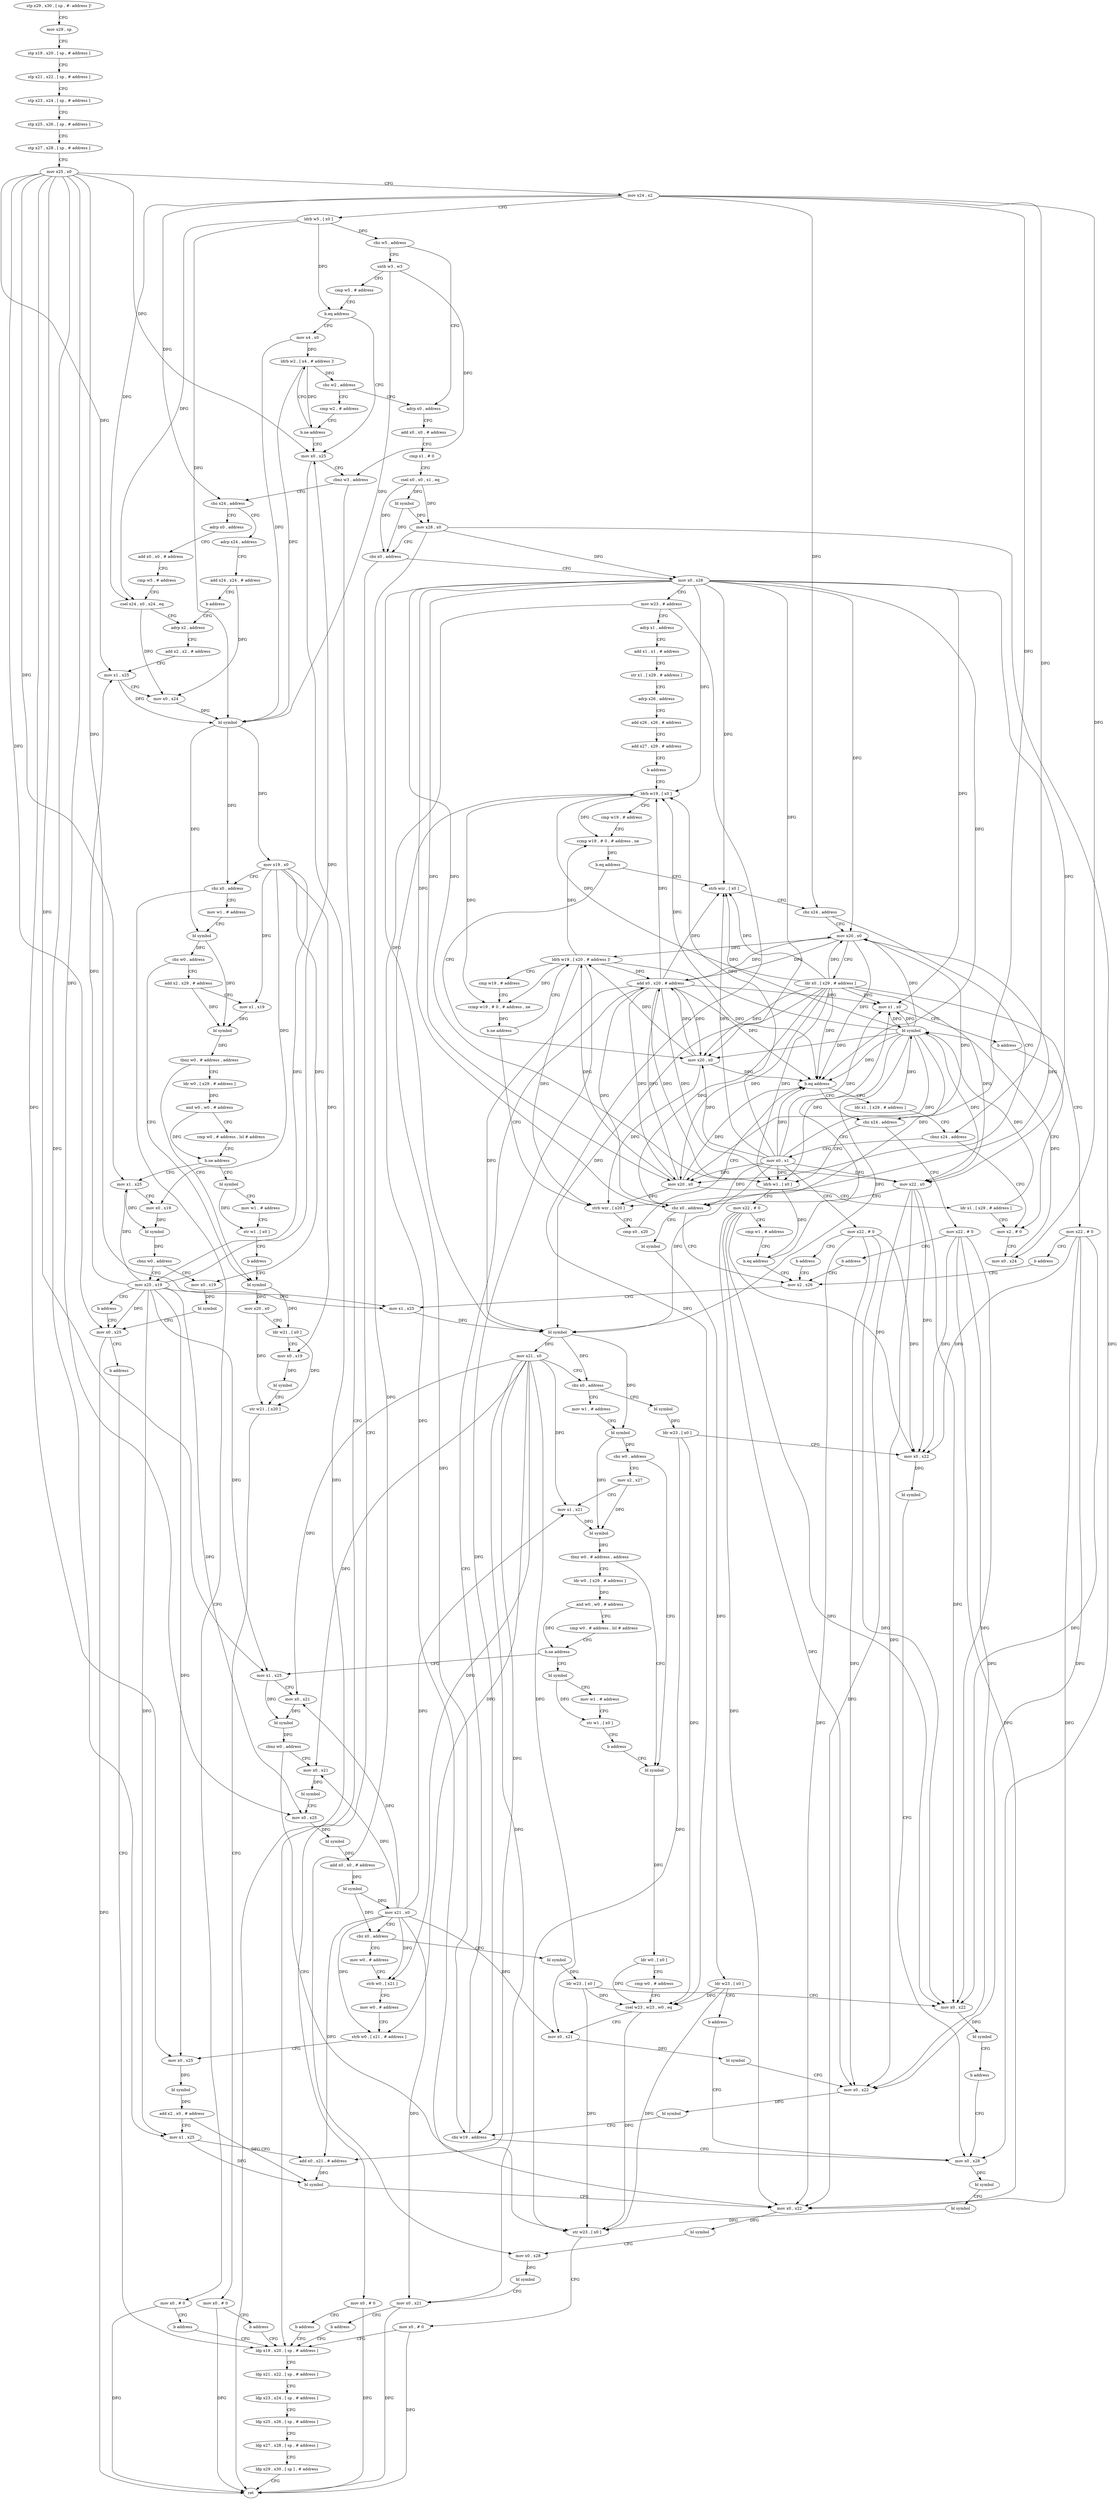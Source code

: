 digraph "func" {
"167956" [label = "stp x29 , x30 , [ sp , #- address ]!" ]
"167960" [label = "mov x29 , sp" ]
"167964" [label = "stp x19 , x20 , [ sp , # address ]" ]
"167968" [label = "stp x21 , x22 , [ sp , # address ]" ]
"167972" [label = "stp x23 , x24 , [ sp , # address ]" ]
"167976" [label = "stp x25 , x26 , [ sp , # address ]" ]
"167980" [label = "stp x27 , x28 , [ sp , # address ]" ]
"167984" [label = "mov x25 , x0" ]
"167988" [label = "mov x24 , x2" ]
"167992" [label = "ldrb w5 , [ x0 ]" ]
"167996" [label = "cbz w5 , address" ]
"168512" [label = "adrp x0 , address" ]
"168000" [label = "uxtb w3 , w3" ]
"168516" [label = "add x0 , x0 , # address" ]
"168520" [label = "cmp x1 , # 0" ]
"168524" [label = "csel x0 , x0 , x1 , eq" ]
"168528" [label = "bl symbol" ]
"168532" [label = "mov x28 , x0" ]
"168536" [label = "cbz x0 , address" ]
"168504" [label = "mov x0 , # 0" ]
"168540" [label = "mov x0 , x28" ]
"168004" [label = "cmp w5 , # address" ]
"168008" [label = "b.eq address" ]
"168032" [label = "mov x0 , x25" ]
"168012" [label = "mov x4 , x0" ]
"168508" [label = "b address" ]
"168288" [label = "ldp x19 , x20 , [ sp , # address ]" ]
"168544" [label = "mov w23 , # address" ]
"168548" [label = "adrp x1 , address" ]
"168552" [label = "add x1 , x1 , # address" ]
"168556" [label = "str x1 , [ x29 , # address ]" ]
"168560" [label = "adrp x26 , address" ]
"168564" [label = "add x26 , x26 , # address" ]
"168568" [label = "add x27 , x29 , # address" ]
"168572" [label = "b address" ]
"168684" [label = "ldrb w19 , [ x0 ]" ]
"168036" [label = "cbnz w3 , address" ]
"168040" [label = "cbz x24 , address" ]
"168016" [label = "ldrb w2 , [ x4 , # address ]!" ]
"168292" [label = "ldp x21 , x22 , [ sp , # address ]" ]
"168296" [label = "ldp x23 , x24 , [ sp , # address ]" ]
"168300" [label = "ldp x25 , x26 , [ sp , # address ]" ]
"168304" [label = "ldp x27 , x28 , [ sp , # address ]" ]
"168308" [label = "ldp x29 , x30 , [ sp ] , # address" ]
"168312" [label = "ret" ]
"168688" [label = "cmp w19 , # address" ]
"168692" [label = "ccmp w19 , # 0 , # address , ne" ]
"168696" [label = "b.eq address" ]
"168576" [label = "strb wzr , [ x0 ]" ]
"168700" [label = "mov x20 , x0" ]
"168132" [label = "adrp x24 , address" ]
"168044" [label = "adrp x0 , address" ]
"168024" [label = "cmp w2 , # address" ]
"168028" [label = "b.ne address" ]
"168580" [label = "cbz x24 , address" ]
"168760" [label = "mov x20 , x0" ]
"168584" [label = "mov x20 , x0" ]
"168704" [label = "ldrb w19 , [ x20 , # address ]!" ]
"168136" [label = "add x24 , x24 , # address" ]
"168140" [label = "b address" ]
"168060" [label = "adrp x2 , address" ]
"168048" [label = "add x0 , x0 , # address" ]
"168052" [label = "cmp w5 , # address" ]
"168056" [label = "csel x24 , x0 , x24 , eq" ]
"168020" [label = "cbz w2 , address" ]
"168764" [label = "ldr x0 , [ x29 , # address ]" ]
"168768" [label = "mov x22 , # 0" ]
"168772" [label = "b address" ]
"168612" [label = "mov x2 , x26" ]
"168588" [label = "ldr x1 , [ x29 , # address ]" ]
"168592" [label = "mov x2 , # 0" ]
"168708" [label = "cmp w19 , # address" ]
"168712" [label = "ccmp w19 , # 0 , # address , ne" ]
"168716" [label = "b.ne address" ]
"168720" [label = "strb wzr , [ x20 ]" ]
"168724" [label = "cmp x0 , x20" ]
"168728" [label = "b.eq address" ]
"168776" [label = "ldr x1 , [ x29 , # address ]" ]
"168732" [label = "cbz x24 , address" ]
"168064" [label = "add x2 , x2 , # address" ]
"168068" [label = "mov x1 , x25" ]
"168072" [label = "mov x0 , x24" ]
"168076" [label = "bl symbol" ]
"168080" [label = "mov x19 , x0" ]
"168084" [label = "cbz x0 , address" ]
"168496" [label = "mov x0 , # 0" ]
"168088" [label = "mov w1 , # address" ]
"168500" [label = "b address" ]
"168092" [label = "bl symbol" ]
"168096" [label = "cbz w0 , address" ]
"168144" [label = "add x2 , x29 , # address" ]
"168100" [label = "bl symbol" ]
"168616" [label = "mov x1 , x25" ]
"168620" [label = "bl symbol" ]
"168624" [label = "mov x21 , x0" ]
"168628" [label = "cbz x0 , address" ]
"168252" [label = "bl symbol" ]
"168632" [label = "mov w1 , # address" ]
"168232" [label = "bl symbol" ]
"168236" [label = "ldr w23 , [ x0 ]" ]
"168240" [label = "b address" ]
"168268" [label = "mov x0 , x28" ]
"168780" [label = "cbnz x24 , address" ]
"168784" [label = "mov x0 , x1" ]
"168244" [label = "mov x22 , # 0" ]
"168736" [label = "ldrb w1 , [ x0 ]" ]
"168148" [label = "mov x1 , x19" ]
"168152" [label = "bl symbol" ]
"168156" [label = "tbnz w0 , # address , address" ]
"168160" [label = "ldr w0 , [ x29 , # address ]" ]
"168104" [label = "mov x20 , x0" ]
"168108" [label = "ldr w21 , [ x0 ]" ]
"168112" [label = "mov x0 , x19" ]
"168116" [label = "bl symbol" ]
"168120" [label = "str w21 , [ x20 ]" ]
"168124" [label = "mov x0 , # 0" ]
"168128" [label = "b address" ]
"168256" [label = "ldr w23 , [ x0 ]" ]
"168260" [label = "mov x0 , x22" ]
"168264" [label = "bl symbol" ]
"168636" [label = "bl symbol" ]
"168640" [label = "cbz w0 , address" ]
"168316" [label = "mov x2 , x27" ]
"168644" [label = "bl symbol" ]
"168272" [label = "bl symbol" ]
"168276" [label = "bl symbol" ]
"168280" [label = "str w23 , [ x0 ]" ]
"168284" [label = "mov x0 , # 0" ]
"168596" [label = "mov x0 , x24" ]
"168600" [label = "bl symbol" ]
"168604" [label = "mov x22 , x0" ]
"168608" [label = "cbz x0 , address" ]
"168788" [label = "mov x22 , # 0" ]
"168792" [label = "b address" ]
"168248" [label = "b address" ]
"168740" [label = "mov x22 , # 0" ]
"168744" [label = "cmp w1 , # address" ]
"168748" [label = "b.eq address" ]
"168752" [label = "mov x1 , x0" ]
"168164" [label = "and w0 , w0 , # address" ]
"168168" [label = "cmp w0 , # address , lsl # address" ]
"168172" [label = "b.ne address" ]
"168192" [label = "mov x1 , x25" ]
"168176" [label = "bl symbol" ]
"168320" [label = "mov x1 , x21" ]
"168324" [label = "bl symbol" ]
"168328" [label = "tbnz w0 , # address , address" ]
"168332" [label = "ldr w0 , [ x29 , # address ]" ]
"168648" [label = "ldr w0 , [ x0 ]" ]
"168652" [label = "cmp w0 , # address" ]
"168656" [label = "csel w23 , w23 , w0 , eq" ]
"168660" [label = "mov x0 , x21" ]
"168664" [label = "bl symbol" ]
"168668" [label = "mov x0 , x22" ]
"168672" [label = "bl symbol" ]
"168676" [label = "cbz w19 , address" ]
"168680" [label = "add x0 , x20 , # address" ]
"168756" [label = "b address" ]
"168196" [label = "mov x0 , x19" ]
"168200" [label = "bl symbol" ]
"168204" [label = "cbnz w0 , address" ]
"168224" [label = "mov x25 , x19" ]
"168208" [label = "mov x0 , x19" ]
"168180" [label = "mov w1 , # address" ]
"168184" [label = "str w1 , [ x0 ]" ]
"168188" [label = "b address" ]
"168336" [label = "and w0 , w0 , # address" ]
"168340" [label = "cmp w0 , # address , lsl # address" ]
"168344" [label = "b.ne address" ]
"168364" [label = "mov x1 , x25" ]
"168348" [label = "bl symbol" ]
"168228" [label = "b address" ]
"168216" [label = "mov x0 , x25" ]
"168212" [label = "bl symbol" ]
"168368" [label = "mov x0 , x21" ]
"168372" [label = "bl symbol" ]
"168376" [label = "cbnz w0 , address" ]
"168452" [label = "mov x0 , x22" ]
"168380" [label = "mov x0 , x21" ]
"168352" [label = "mov w1 , # address" ]
"168356" [label = "str w1 , [ x0 ]" ]
"168360" [label = "b address" ]
"168220" [label = "b address" ]
"168456" [label = "bl symbol" ]
"168460" [label = "mov x0 , x28" ]
"168464" [label = "bl symbol" ]
"168468" [label = "mov x0 , x21" ]
"168472" [label = "b address" ]
"168384" [label = "bl symbol" ]
"168388" [label = "mov x0 , x25" ]
"168392" [label = "bl symbol" ]
"168396" [label = "add x0 , x0 , # address" ]
"168400" [label = "bl symbol" ]
"168404" [label = "mov x21 , x0" ]
"168408" [label = "cbz x0 , address" ]
"168476" [label = "bl symbol" ]
"168412" [label = "mov w0 , # address" ]
"168480" [label = "ldr w23 , [ x0 ]" ]
"168484" [label = "mov x0 , x22" ]
"168488" [label = "bl symbol" ]
"168492" [label = "b address" ]
"168416" [label = "strb w0 , [ x21 ]" ]
"168420" [label = "mov w0 , # address" ]
"168424" [label = "strb w0 , [ x21 , # address ]" ]
"168428" [label = "mov x0 , x25" ]
"168432" [label = "bl symbol" ]
"168436" [label = "add x2 , x0 , # address" ]
"168440" [label = "mov x1 , x25" ]
"168444" [label = "add x0 , x21 , # address" ]
"168448" [label = "bl symbol" ]
"167956" -> "167960" [ label = "CFG" ]
"167960" -> "167964" [ label = "CFG" ]
"167964" -> "167968" [ label = "CFG" ]
"167968" -> "167972" [ label = "CFG" ]
"167972" -> "167976" [ label = "CFG" ]
"167976" -> "167980" [ label = "CFG" ]
"167980" -> "167984" [ label = "CFG" ]
"167984" -> "167988" [ label = "CFG" ]
"167984" -> "168032" [ label = "DFG" ]
"167984" -> "168068" [ label = "DFG" ]
"167984" -> "168192" [ label = "DFG" ]
"167984" -> "168616" [ label = "DFG" ]
"167984" -> "168216" [ label = "DFG" ]
"167984" -> "168364" [ label = "DFG" ]
"167984" -> "168388" [ label = "DFG" ]
"167984" -> "168428" [ label = "DFG" ]
"167984" -> "168440" [ label = "DFG" ]
"167988" -> "167992" [ label = "CFG" ]
"167988" -> "168040" [ label = "DFG" ]
"167988" -> "168056" [ label = "DFG" ]
"167988" -> "168580" [ label = "DFG" ]
"167988" -> "168596" [ label = "DFG" ]
"167988" -> "168780" [ label = "DFG" ]
"167988" -> "168732" [ label = "DFG" ]
"167992" -> "167996" [ label = "DFG" ]
"167992" -> "168008" [ label = "DFG" ]
"167992" -> "168056" [ label = "DFG" ]
"167992" -> "168076" [ label = "DFG" ]
"167996" -> "168512" [ label = "CFG" ]
"167996" -> "168000" [ label = "CFG" ]
"168512" -> "168516" [ label = "CFG" ]
"168000" -> "168004" [ label = "CFG" ]
"168000" -> "168036" [ label = "DFG" ]
"168000" -> "168076" [ label = "DFG" ]
"168516" -> "168520" [ label = "CFG" ]
"168520" -> "168524" [ label = "CFG" ]
"168524" -> "168528" [ label = "DFG" ]
"168524" -> "168532" [ label = "DFG" ]
"168524" -> "168536" [ label = "DFG" ]
"168528" -> "168532" [ label = "DFG" ]
"168528" -> "168536" [ label = "DFG" ]
"168532" -> "168536" [ label = "CFG" ]
"168532" -> "168540" [ label = "DFG" ]
"168532" -> "168268" [ label = "DFG" ]
"168532" -> "168460" [ label = "DFG" ]
"168536" -> "168504" [ label = "CFG" ]
"168536" -> "168540" [ label = "CFG" ]
"168504" -> "168508" [ label = "CFG" ]
"168504" -> "168312" [ label = "DFG" ]
"168540" -> "168544" [ label = "CFG" ]
"168540" -> "168684" [ label = "DFG" ]
"168540" -> "168576" [ label = "DFG" ]
"168540" -> "168700" [ label = "DFG" ]
"168540" -> "168760" [ label = "DFG" ]
"168540" -> "168584" [ label = "DFG" ]
"168540" -> "168620" [ label = "DFG" ]
"168540" -> "168604" [ label = "DFG" ]
"168540" -> "168608" [ label = "DFG" ]
"168540" -> "168728" [ label = "DFG" ]
"168540" -> "168736" [ label = "DFG" ]
"168540" -> "168752" [ label = "DFG" ]
"168004" -> "168008" [ label = "CFG" ]
"168008" -> "168032" [ label = "CFG" ]
"168008" -> "168012" [ label = "CFG" ]
"168032" -> "168036" [ label = "CFG" ]
"168032" -> "168312" [ label = "DFG" ]
"168012" -> "168016" [ label = "DFG" ]
"168012" -> "168076" [ label = "DFG" ]
"168508" -> "168288" [ label = "CFG" ]
"168288" -> "168292" [ label = "CFG" ]
"168544" -> "168548" [ label = "CFG" ]
"168544" -> "168280" [ label = "DFG" ]
"168544" -> "168656" [ label = "DFG" ]
"168548" -> "168552" [ label = "CFG" ]
"168552" -> "168556" [ label = "CFG" ]
"168556" -> "168560" [ label = "CFG" ]
"168560" -> "168564" [ label = "CFG" ]
"168564" -> "168568" [ label = "CFG" ]
"168568" -> "168572" [ label = "CFG" ]
"168572" -> "168684" [ label = "CFG" ]
"168684" -> "168688" [ label = "CFG" ]
"168684" -> "168692" [ label = "DFG" ]
"168684" -> "168712" [ label = "DFG" ]
"168684" -> "168676" [ label = "DFG" ]
"168036" -> "168288" [ label = "CFG" ]
"168036" -> "168040" [ label = "CFG" ]
"168040" -> "168132" [ label = "CFG" ]
"168040" -> "168044" [ label = "CFG" ]
"168016" -> "168020" [ label = "DFG" ]
"168016" -> "168076" [ label = "DFG" ]
"168016" -> "168028" [ label = "DFG" ]
"168292" -> "168296" [ label = "CFG" ]
"168296" -> "168300" [ label = "CFG" ]
"168300" -> "168304" [ label = "CFG" ]
"168304" -> "168308" [ label = "CFG" ]
"168308" -> "168312" [ label = "CFG" ]
"168688" -> "168692" [ label = "CFG" ]
"168692" -> "168696" [ label = "DFG" ]
"168696" -> "168576" [ label = "CFG" ]
"168696" -> "168700" [ label = "CFG" ]
"168576" -> "168580" [ label = "CFG" ]
"168700" -> "168704" [ label = "DFG" ]
"168700" -> "168720" [ label = "DFG" ]
"168700" -> "168728" [ label = "DFG" ]
"168700" -> "168680" [ label = "DFG" ]
"168132" -> "168136" [ label = "CFG" ]
"168044" -> "168048" [ label = "CFG" ]
"168024" -> "168028" [ label = "CFG" ]
"168028" -> "168016" [ label = "CFG" ]
"168028" -> "168032" [ label = "CFG" ]
"168580" -> "168760" [ label = "CFG" ]
"168580" -> "168584" [ label = "CFG" ]
"168760" -> "168764" [ label = "CFG" ]
"168760" -> "168704" [ label = "DFG" ]
"168760" -> "168720" [ label = "DFG" ]
"168760" -> "168728" [ label = "DFG" ]
"168760" -> "168680" [ label = "DFG" ]
"168584" -> "168588" [ label = "CFG" ]
"168584" -> "168704" [ label = "DFG" ]
"168584" -> "168720" [ label = "DFG" ]
"168584" -> "168728" [ label = "DFG" ]
"168584" -> "168680" [ label = "DFG" ]
"168704" -> "168708" [ label = "CFG" ]
"168704" -> "168692" [ label = "DFG" ]
"168704" -> "168720" [ label = "DFG" ]
"168704" -> "168728" [ label = "DFG" ]
"168704" -> "168680" [ label = "DFG" ]
"168704" -> "168712" [ label = "DFG" ]
"168704" -> "168676" [ label = "DFG" ]
"168136" -> "168140" [ label = "CFG" ]
"168136" -> "168072" [ label = "DFG" ]
"168140" -> "168060" [ label = "CFG" ]
"168060" -> "168064" [ label = "CFG" ]
"168048" -> "168052" [ label = "CFG" ]
"168052" -> "168056" [ label = "CFG" ]
"168056" -> "168060" [ label = "CFG" ]
"168056" -> "168072" [ label = "DFG" ]
"168020" -> "168512" [ label = "CFG" ]
"168020" -> "168024" [ label = "CFG" ]
"168764" -> "168768" [ label = "CFG" ]
"168764" -> "168684" [ label = "DFG" ]
"168764" -> "168576" [ label = "DFG" ]
"168764" -> "168700" [ label = "DFG" ]
"168764" -> "168760" [ label = "DFG" ]
"168764" -> "168584" [ label = "DFG" ]
"168764" -> "168620" [ label = "DFG" ]
"168764" -> "168604" [ label = "DFG" ]
"168764" -> "168608" [ label = "DFG" ]
"168764" -> "168728" [ label = "DFG" ]
"168764" -> "168736" [ label = "DFG" ]
"168764" -> "168752" [ label = "DFG" ]
"168768" -> "168772" [ label = "CFG" ]
"168768" -> "168260" [ label = "DFG" ]
"168768" -> "168668" [ label = "DFG" ]
"168768" -> "168452" [ label = "DFG" ]
"168768" -> "168484" [ label = "DFG" ]
"168772" -> "168612" [ label = "CFG" ]
"168612" -> "168616" [ label = "CFG" ]
"168588" -> "168592" [ label = "CFG" ]
"168588" -> "168600" [ label = "DFG" ]
"168592" -> "168596" [ label = "CFG" ]
"168708" -> "168712" [ label = "CFG" ]
"168712" -> "168716" [ label = "DFG" ]
"168716" -> "168704" [ label = "CFG" ]
"168716" -> "168720" [ label = "CFG" ]
"168720" -> "168724" [ label = "CFG" ]
"168724" -> "168728" [ label = "CFG" ]
"168728" -> "168776" [ label = "CFG" ]
"168728" -> "168732" [ label = "CFG" ]
"168776" -> "168780" [ label = "CFG" ]
"168776" -> "168600" [ label = "DFG" ]
"168732" -> "168244" [ label = "CFG" ]
"168732" -> "168736" [ label = "CFG" ]
"168064" -> "168068" [ label = "CFG" ]
"168068" -> "168072" [ label = "CFG" ]
"168068" -> "168076" [ label = "DFG" ]
"168072" -> "168076" [ label = "DFG" ]
"168076" -> "168080" [ label = "DFG" ]
"168076" -> "168084" [ label = "DFG" ]
"168076" -> "168092" [ label = "DFG" ]
"168080" -> "168084" [ label = "CFG" ]
"168080" -> "168148" [ label = "DFG" ]
"168080" -> "168112" [ label = "DFG" ]
"168080" -> "168196" [ label = "DFG" ]
"168080" -> "168224" [ label = "DFG" ]
"168080" -> "168208" [ label = "DFG" ]
"168084" -> "168496" [ label = "CFG" ]
"168084" -> "168088" [ label = "CFG" ]
"168496" -> "168500" [ label = "CFG" ]
"168496" -> "168312" [ label = "DFG" ]
"168088" -> "168092" [ label = "CFG" ]
"168500" -> "168288" [ label = "CFG" ]
"168092" -> "168096" [ label = "DFG" ]
"168092" -> "168152" [ label = "DFG" ]
"168096" -> "168144" [ label = "CFG" ]
"168096" -> "168100" [ label = "CFG" ]
"168144" -> "168148" [ label = "CFG" ]
"168144" -> "168152" [ label = "DFG" ]
"168100" -> "168104" [ label = "DFG" ]
"168100" -> "168108" [ label = "DFG" ]
"168616" -> "168620" [ label = "DFG" ]
"168620" -> "168624" [ label = "DFG" ]
"168620" -> "168628" [ label = "DFG" ]
"168620" -> "168636" [ label = "DFG" ]
"168624" -> "168628" [ label = "CFG" ]
"168624" -> "168320" [ label = "DFG" ]
"168624" -> "168368" [ label = "DFG" ]
"168624" -> "168660" [ label = "DFG" ]
"168624" -> "168468" [ label = "DFG" ]
"168624" -> "168380" [ label = "DFG" ]
"168624" -> "168416" [ label = "DFG" ]
"168624" -> "168424" [ label = "DFG" ]
"168624" -> "168444" [ label = "DFG" ]
"168628" -> "168252" [ label = "CFG" ]
"168628" -> "168632" [ label = "CFG" ]
"168252" -> "168256" [ label = "DFG" ]
"168632" -> "168636" [ label = "CFG" ]
"168232" -> "168236" [ label = "DFG" ]
"168236" -> "168240" [ label = "CFG" ]
"168236" -> "168280" [ label = "DFG" ]
"168236" -> "168656" [ label = "DFG" ]
"168240" -> "168268" [ label = "CFG" ]
"168268" -> "168272" [ label = "DFG" ]
"168780" -> "168592" [ label = "CFG" ]
"168780" -> "168784" [ label = "CFG" ]
"168784" -> "168788" [ label = "CFG" ]
"168784" -> "168684" [ label = "DFG" ]
"168784" -> "168576" [ label = "DFG" ]
"168784" -> "168700" [ label = "DFG" ]
"168784" -> "168760" [ label = "DFG" ]
"168784" -> "168584" [ label = "DFG" ]
"168784" -> "168604" [ label = "DFG" ]
"168784" -> "168608" [ label = "DFG" ]
"168784" -> "168620" [ label = "DFG" ]
"168784" -> "168728" [ label = "DFG" ]
"168784" -> "168736" [ label = "DFG" ]
"168784" -> "168752" [ label = "DFG" ]
"168244" -> "168248" [ label = "CFG" ]
"168244" -> "168260" [ label = "DFG" ]
"168244" -> "168668" [ label = "DFG" ]
"168244" -> "168452" [ label = "DFG" ]
"168244" -> "168484" [ label = "DFG" ]
"168736" -> "168740" [ label = "CFG" ]
"168736" -> "168748" [ label = "DFG" ]
"168148" -> "168152" [ label = "DFG" ]
"168152" -> "168156" [ label = "DFG" ]
"168156" -> "168100" [ label = "CFG" ]
"168156" -> "168160" [ label = "CFG" ]
"168160" -> "168164" [ label = "DFG" ]
"168104" -> "168108" [ label = "CFG" ]
"168104" -> "168120" [ label = "DFG" ]
"168108" -> "168112" [ label = "CFG" ]
"168108" -> "168120" [ label = "DFG" ]
"168112" -> "168116" [ label = "DFG" ]
"168116" -> "168120" [ label = "CFG" ]
"168120" -> "168124" [ label = "CFG" ]
"168124" -> "168128" [ label = "CFG" ]
"168124" -> "168312" [ label = "DFG" ]
"168128" -> "168288" [ label = "CFG" ]
"168256" -> "168260" [ label = "CFG" ]
"168256" -> "168280" [ label = "DFG" ]
"168256" -> "168656" [ label = "DFG" ]
"168260" -> "168264" [ label = "DFG" ]
"168264" -> "168268" [ label = "CFG" ]
"168636" -> "168640" [ label = "DFG" ]
"168636" -> "168324" [ label = "DFG" ]
"168640" -> "168316" [ label = "CFG" ]
"168640" -> "168644" [ label = "CFG" ]
"168316" -> "168320" [ label = "CFG" ]
"168316" -> "168324" [ label = "DFG" ]
"168644" -> "168648" [ label = "DFG" ]
"168272" -> "168276" [ label = "CFG" ]
"168276" -> "168280" [ label = "DFG" ]
"168280" -> "168284" [ label = "CFG" ]
"168284" -> "168288" [ label = "CFG" ]
"168284" -> "168312" [ label = "DFG" ]
"168596" -> "168600" [ label = "DFG" ]
"168600" -> "168604" [ label = "DFG" ]
"168600" -> "168684" [ label = "DFG" ]
"168600" -> "168576" [ label = "DFG" ]
"168600" -> "168700" [ label = "DFG" ]
"168600" -> "168760" [ label = "DFG" ]
"168600" -> "168584" [ label = "DFG" ]
"168600" -> "168620" [ label = "DFG" ]
"168600" -> "168608" [ label = "DFG" ]
"168600" -> "168728" [ label = "DFG" ]
"168600" -> "168736" [ label = "DFG" ]
"168600" -> "168752" [ label = "DFG" ]
"168604" -> "168608" [ label = "CFG" ]
"168604" -> "168260" [ label = "DFG" ]
"168604" -> "168668" [ label = "DFG" ]
"168604" -> "168452" [ label = "DFG" ]
"168604" -> "168484" [ label = "DFG" ]
"168608" -> "168232" [ label = "CFG" ]
"168608" -> "168612" [ label = "CFG" ]
"168788" -> "168792" [ label = "CFG" ]
"168788" -> "168260" [ label = "DFG" ]
"168788" -> "168668" [ label = "DFG" ]
"168788" -> "168452" [ label = "DFG" ]
"168788" -> "168484" [ label = "DFG" ]
"168792" -> "168612" [ label = "CFG" ]
"168248" -> "168612" [ label = "CFG" ]
"168740" -> "168744" [ label = "CFG" ]
"168740" -> "168260" [ label = "DFG" ]
"168740" -> "168668" [ label = "DFG" ]
"168740" -> "168452" [ label = "DFG" ]
"168740" -> "168484" [ label = "DFG" ]
"168744" -> "168748" [ label = "CFG" ]
"168748" -> "168612" [ label = "CFG" ]
"168748" -> "168752" [ label = "CFG" ]
"168752" -> "168756" [ label = "CFG" ]
"168752" -> "168600" [ label = "DFG" ]
"168164" -> "168168" [ label = "CFG" ]
"168164" -> "168172" [ label = "DFG" ]
"168168" -> "168172" [ label = "CFG" ]
"168172" -> "168192" [ label = "CFG" ]
"168172" -> "168176" [ label = "CFG" ]
"168192" -> "168196" [ label = "CFG" ]
"168192" -> "168200" [ label = "DFG" ]
"168176" -> "168180" [ label = "CFG" ]
"168176" -> "168184" [ label = "DFG" ]
"168320" -> "168324" [ label = "DFG" ]
"168324" -> "168328" [ label = "DFG" ]
"168328" -> "168644" [ label = "CFG" ]
"168328" -> "168332" [ label = "CFG" ]
"168332" -> "168336" [ label = "DFG" ]
"168648" -> "168652" [ label = "CFG" ]
"168648" -> "168656" [ label = "DFG" ]
"168652" -> "168656" [ label = "CFG" ]
"168656" -> "168660" [ label = "CFG" ]
"168656" -> "168280" [ label = "DFG" ]
"168660" -> "168664" [ label = "DFG" ]
"168664" -> "168668" [ label = "CFG" ]
"168668" -> "168672" [ label = "DFG" ]
"168672" -> "168676" [ label = "CFG" ]
"168676" -> "168268" [ label = "CFG" ]
"168676" -> "168680" [ label = "CFG" ]
"168680" -> "168684" [ label = "DFG" ]
"168680" -> "168576" [ label = "DFG" ]
"168680" -> "168700" [ label = "DFG" ]
"168680" -> "168760" [ label = "DFG" ]
"168680" -> "168584" [ label = "DFG" ]
"168680" -> "168604" [ label = "DFG" ]
"168680" -> "168608" [ label = "DFG" ]
"168680" -> "168736" [ label = "DFG" ]
"168680" -> "168620" [ label = "DFG" ]
"168680" -> "168728" [ label = "DFG" ]
"168680" -> "168752" [ label = "DFG" ]
"168756" -> "168592" [ label = "CFG" ]
"168196" -> "168200" [ label = "DFG" ]
"168200" -> "168204" [ label = "DFG" ]
"168204" -> "168224" [ label = "CFG" ]
"168204" -> "168208" [ label = "CFG" ]
"168224" -> "168228" [ label = "CFG" ]
"168224" -> "168032" [ label = "DFG" ]
"168224" -> "168068" [ label = "DFG" ]
"168224" -> "168192" [ label = "DFG" ]
"168224" -> "168616" [ label = "DFG" ]
"168224" -> "168216" [ label = "DFG" ]
"168224" -> "168364" [ label = "DFG" ]
"168224" -> "168388" [ label = "DFG" ]
"168224" -> "168428" [ label = "DFG" ]
"168224" -> "168440" [ label = "DFG" ]
"168208" -> "168212" [ label = "DFG" ]
"168180" -> "168184" [ label = "CFG" ]
"168184" -> "168188" [ label = "CFG" ]
"168188" -> "168100" [ label = "CFG" ]
"168336" -> "168340" [ label = "CFG" ]
"168336" -> "168344" [ label = "DFG" ]
"168340" -> "168344" [ label = "CFG" ]
"168344" -> "168364" [ label = "CFG" ]
"168344" -> "168348" [ label = "CFG" ]
"168364" -> "168368" [ label = "CFG" ]
"168364" -> "168372" [ label = "DFG" ]
"168348" -> "168352" [ label = "CFG" ]
"168348" -> "168356" [ label = "DFG" ]
"168228" -> "168216" [ label = "CFG" ]
"168216" -> "168220" [ label = "CFG" ]
"168216" -> "168312" [ label = "DFG" ]
"168212" -> "168216" [ label = "CFG" ]
"168368" -> "168372" [ label = "DFG" ]
"168372" -> "168376" [ label = "DFG" ]
"168376" -> "168452" [ label = "CFG" ]
"168376" -> "168380" [ label = "CFG" ]
"168452" -> "168456" [ label = "DFG" ]
"168380" -> "168384" [ label = "DFG" ]
"168352" -> "168356" [ label = "CFG" ]
"168356" -> "168360" [ label = "CFG" ]
"168360" -> "168644" [ label = "CFG" ]
"168220" -> "168288" [ label = "CFG" ]
"168456" -> "168460" [ label = "CFG" ]
"168460" -> "168464" [ label = "DFG" ]
"168464" -> "168468" [ label = "CFG" ]
"168468" -> "168472" [ label = "CFG" ]
"168468" -> "168312" [ label = "DFG" ]
"168472" -> "168288" [ label = "CFG" ]
"168384" -> "168388" [ label = "CFG" ]
"168388" -> "168392" [ label = "DFG" ]
"168392" -> "168396" [ label = "DFG" ]
"168396" -> "168400" [ label = "DFG" ]
"168400" -> "168404" [ label = "DFG" ]
"168400" -> "168408" [ label = "DFG" ]
"168404" -> "168408" [ label = "CFG" ]
"168404" -> "168320" [ label = "DFG" ]
"168404" -> "168368" [ label = "DFG" ]
"168404" -> "168660" [ label = "DFG" ]
"168404" -> "168468" [ label = "DFG" ]
"168404" -> "168380" [ label = "DFG" ]
"168404" -> "168416" [ label = "DFG" ]
"168404" -> "168424" [ label = "DFG" ]
"168404" -> "168444" [ label = "DFG" ]
"168408" -> "168476" [ label = "CFG" ]
"168408" -> "168412" [ label = "CFG" ]
"168476" -> "168480" [ label = "DFG" ]
"168412" -> "168416" [ label = "CFG" ]
"168480" -> "168484" [ label = "CFG" ]
"168480" -> "168280" [ label = "DFG" ]
"168480" -> "168656" [ label = "DFG" ]
"168484" -> "168488" [ label = "DFG" ]
"168488" -> "168492" [ label = "CFG" ]
"168492" -> "168268" [ label = "CFG" ]
"168416" -> "168420" [ label = "CFG" ]
"168420" -> "168424" [ label = "CFG" ]
"168424" -> "168428" [ label = "CFG" ]
"168428" -> "168432" [ label = "DFG" ]
"168432" -> "168436" [ label = "DFG" ]
"168436" -> "168440" [ label = "CFG" ]
"168436" -> "168448" [ label = "DFG" ]
"168440" -> "168444" [ label = "CFG" ]
"168440" -> "168448" [ label = "DFG" ]
"168444" -> "168448" [ label = "DFG" ]
"168448" -> "168452" [ label = "CFG" ]
}

